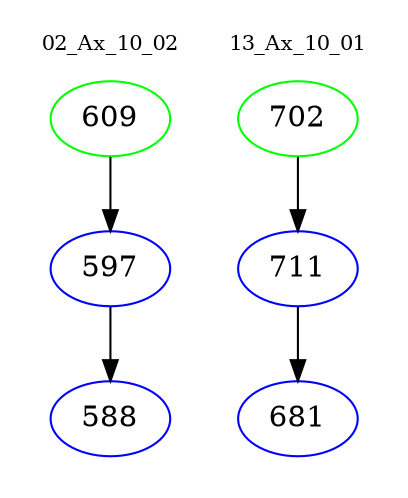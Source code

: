 digraph{
subgraph cluster_0 {
color = white
label = "02_Ax_10_02";
fontsize=10;
T0_609 [label="609", color="green"]
T0_609 -> T0_597 [color="black"]
T0_597 [label="597", color="blue"]
T0_597 -> T0_588 [color="black"]
T0_588 [label="588", color="blue"]
}
subgraph cluster_1 {
color = white
label = "13_Ax_10_01";
fontsize=10;
T1_702 [label="702", color="green"]
T1_702 -> T1_711 [color="black"]
T1_711 [label="711", color="blue"]
T1_711 -> T1_681 [color="black"]
T1_681 [label="681", color="blue"]
}
}
